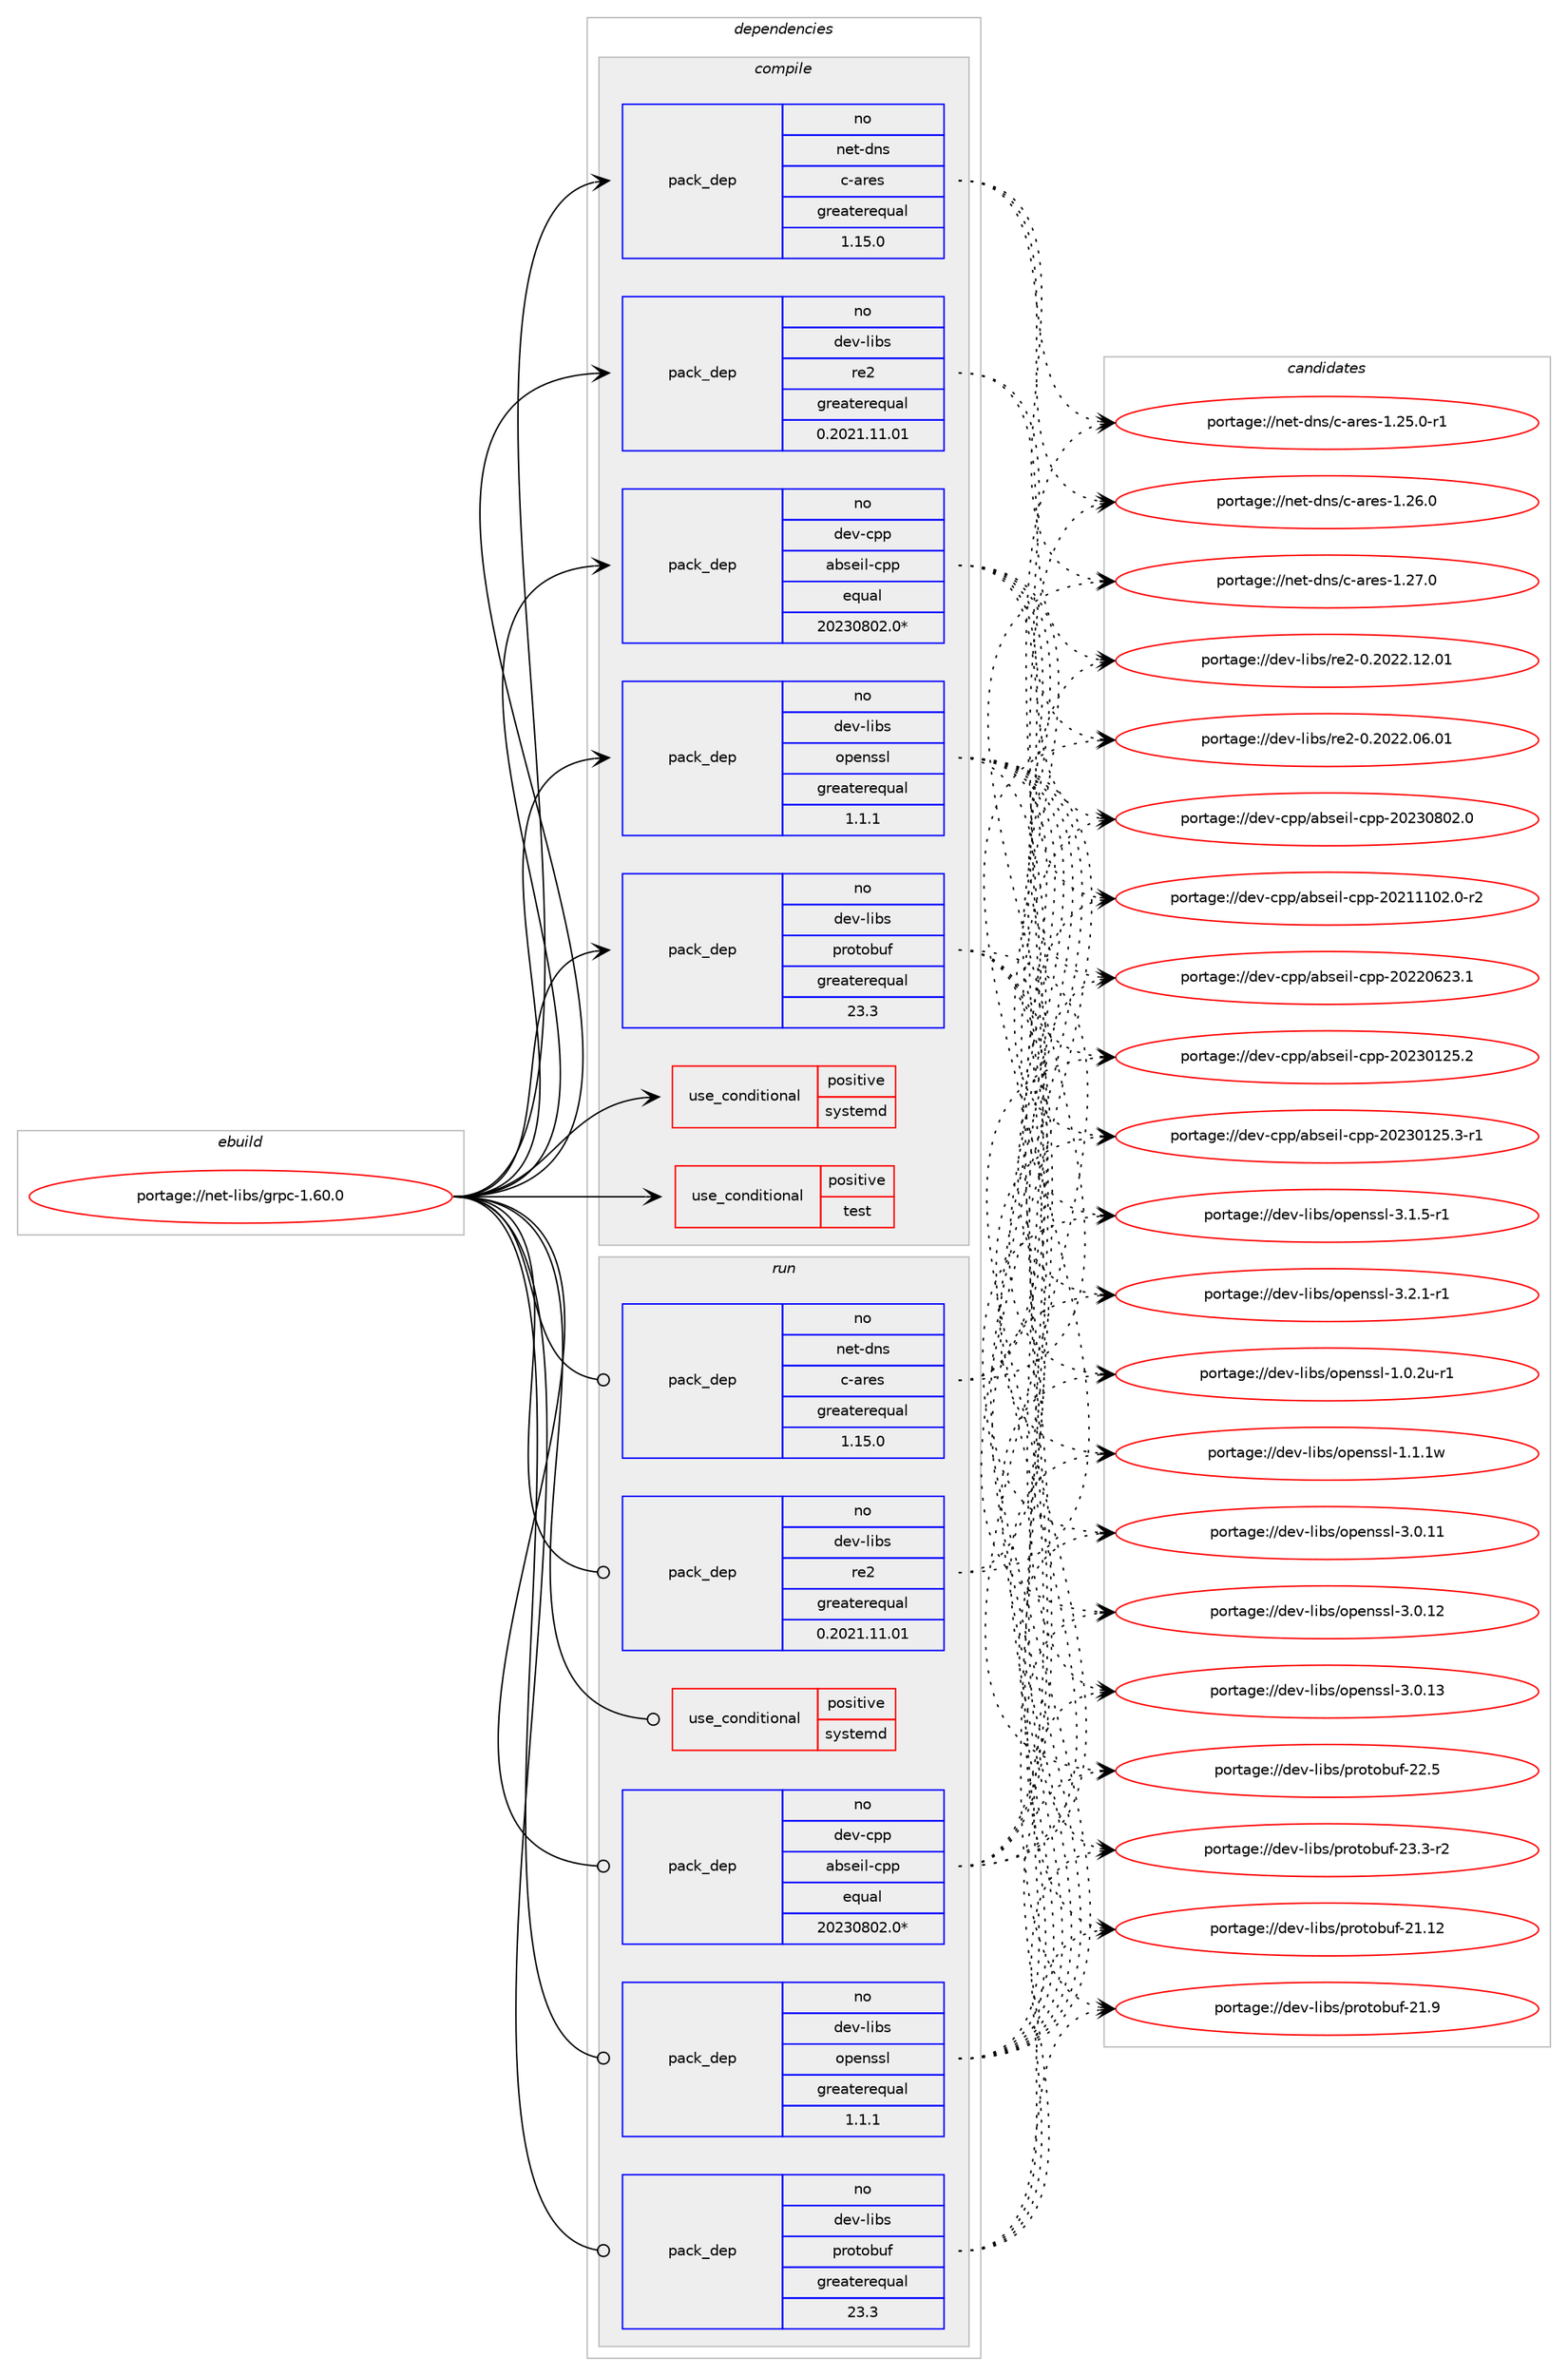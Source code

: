 digraph prolog {

# *************
# Graph options
# *************

newrank=true;
concentrate=true;
compound=true;
graph [rankdir=LR,fontname=Helvetica,fontsize=10,ranksep=1.5];#, ranksep=2.5, nodesep=0.2];
edge  [arrowhead=vee];
node  [fontname=Helvetica,fontsize=10];

# **********
# The ebuild
# **********

subgraph cluster_leftcol {
color=gray;
rank=same;
label=<<i>ebuild</i>>;
id [label="portage://net-libs/grpc-1.60.0", color=red, width=4, href="../net-libs/grpc-1.60.0.svg"];
}

# ****************
# The dependencies
# ****************

subgraph cluster_midcol {
color=gray;
label=<<i>dependencies</i>>;
subgraph cluster_compile {
fillcolor="#eeeeee";
style=filled;
label=<<i>compile</i>>;
subgraph cond2476 {
dependency3466 [label=<<TABLE BORDER="0" CELLBORDER="1" CELLSPACING="0" CELLPADDING="4"><TR><TD ROWSPAN="3" CELLPADDING="10">use_conditional</TD></TR><TR><TD>positive</TD></TR><TR><TD>systemd</TD></TR></TABLE>>, shape=none, color=red];
# *** BEGIN UNKNOWN DEPENDENCY TYPE (TODO) ***
# dependency3466 -> package_dependency(portage://net-libs/grpc-1.60.0,install,no,sys-apps,systemd,none,[,,],any_same_slot,[])
# *** END UNKNOWN DEPENDENCY TYPE (TODO) ***

}
id:e -> dependency3466:w [weight=20,style="solid",arrowhead="vee"];
subgraph cond2477 {
dependency3467 [label=<<TABLE BORDER="0" CELLBORDER="1" CELLSPACING="0" CELLPADDING="4"><TR><TD ROWSPAN="3" CELLPADDING="10">use_conditional</TD></TR><TR><TD>positive</TD></TR><TR><TD>test</TD></TR></TABLE>>, shape=none, color=red];
# *** BEGIN UNKNOWN DEPENDENCY TYPE (TODO) ***
# dependency3467 -> package_dependency(portage://net-libs/grpc-1.60.0,install,no,dev-cpp,benchmark,none,[,,],[],[])
# *** END UNKNOWN DEPENDENCY TYPE (TODO) ***

# *** BEGIN UNKNOWN DEPENDENCY TYPE (TODO) ***
# dependency3467 -> package_dependency(portage://net-libs/grpc-1.60.0,install,no,dev-cpp,gflags,none,[,,],[],[])
# *** END UNKNOWN DEPENDENCY TYPE (TODO) ***

}
id:e -> dependency3467:w [weight=20,style="solid",arrowhead="vee"];
subgraph pack951 {
dependency3468 [label=<<TABLE BORDER="0" CELLBORDER="1" CELLSPACING="0" CELLPADDING="4" WIDTH="220"><TR><TD ROWSPAN="6" CELLPADDING="30">pack_dep</TD></TR><TR><TD WIDTH="110">no</TD></TR><TR><TD>dev-cpp</TD></TR><TR><TD>abseil-cpp</TD></TR><TR><TD>equal</TD></TR><TR><TD>20230802.0*</TD></TR></TABLE>>, shape=none, color=blue];
}
id:e -> dependency3468:w [weight=20,style="solid",arrowhead="vee"];
subgraph pack952 {
dependency3469 [label=<<TABLE BORDER="0" CELLBORDER="1" CELLSPACING="0" CELLPADDING="4" WIDTH="220"><TR><TD ROWSPAN="6" CELLPADDING="30">pack_dep</TD></TR><TR><TD WIDTH="110">no</TD></TR><TR><TD>dev-libs</TD></TR><TR><TD>openssl</TD></TR><TR><TD>greaterequal</TD></TR><TR><TD>1.1.1</TD></TR></TABLE>>, shape=none, color=blue];
}
id:e -> dependency3469:w [weight=20,style="solid",arrowhead="vee"];
subgraph pack953 {
dependency3470 [label=<<TABLE BORDER="0" CELLBORDER="1" CELLSPACING="0" CELLPADDING="4" WIDTH="220"><TR><TD ROWSPAN="6" CELLPADDING="30">pack_dep</TD></TR><TR><TD WIDTH="110">no</TD></TR><TR><TD>dev-libs</TD></TR><TR><TD>protobuf</TD></TR><TR><TD>greaterequal</TD></TR><TR><TD>23.3</TD></TR></TABLE>>, shape=none, color=blue];
}
id:e -> dependency3470:w [weight=20,style="solid",arrowhead="vee"];
subgraph pack954 {
dependency3471 [label=<<TABLE BORDER="0" CELLBORDER="1" CELLSPACING="0" CELLPADDING="4" WIDTH="220"><TR><TD ROWSPAN="6" CELLPADDING="30">pack_dep</TD></TR><TR><TD WIDTH="110">no</TD></TR><TR><TD>dev-libs</TD></TR><TR><TD>re2</TD></TR><TR><TD>greaterequal</TD></TR><TR><TD>0.2021.11.01</TD></TR></TABLE>>, shape=none, color=blue];
}
id:e -> dependency3471:w [weight=20,style="solid",arrowhead="vee"];
# *** BEGIN UNKNOWN DEPENDENCY TYPE (TODO) ***
# id -> package_dependency(portage://net-libs/grpc-1.60.0,install,no,dev-libs,xxhash,none,[,,],[],[])
# *** END UNKNOWN DEPENDENCY TYPE (TODO) ***

subgraph pack955 {
dependency3472 [label=<<TABLE BORDER="0" CELLBORDER="1" CELLSPACING="0" CELLPADDING="4" WIDTH="220"><TR><TD ROWSPAN="6" CELLPADDING="30">pack_dep</TD></TR><TR><TD WIDTH="110">no</TD></TR><TR><TD>net-dns</TD></TR><TR><TD>c-ares</TD></TR><TR><TD>greaterequal</TD></TR><TR><TD>1.15.0</TD></TR></TABLE>>, shape=none, color=blue];
}
id:e -> dependency3472:w [weight=20,style="solid",arrowhead="vee"];
# *** BEGIN UNKNOWN DEPENDENCY TYPE (TODO) ***
# id -> package_dependency(portage://net-libs/grpc-1.60.0,install,no,sys-libs,zlib,none,[,,],any_same_slot,[])
# *** END UNKNOWN DEPENDENCY TYPE (TODO) ***

}
subgraph cluster_compileandrun {
fillcolor="#eeeeee";
style=filled;
label=<<i>compile and run</i>>;
}
subgraph cluster_run {
fillcolor="#eeeeee";
style=filled;
label=<<i>run</i>>;
subgraph cond2478 {
dependency3473 [label=<<TABLE BORDER="0" CELLBORDER="1" CELLSPACING="0" CELLPADDING="4"><TR><TD ROWSPAN="3" CELLPADDING="10">use_conditional</TD></TR><TR><TD>positive</TD></TR><TR><TD>systemd</TD></TR></TABLE>>, shape=none, color=red];
# *** BEGIN UNKNOWN DEPENDENCY TYPE (TODO) ***
# dependency3473 -> package_dependency(portage://net-libs/grpc-1.60.0,run,no,sys-apps,systemd,none,[,,],any_same_slot,[])
# *** END UNKNOWN DEPENDENCY TYPE (TODO) ***

}
id:e -> dependency3473:w [weight=20,style="solid",arrowhead="odot"];
subgraph pack956 {
dependency3474 [label=<<TABLE BORDER="0" CELLBORDER="1" CELLSPACING="0" CELLPADDING="4" WIDTH="220"><TR><TD ROWSPAN="6" CELLPADDING="30">pack_dep</TD></TR><TR><TD WIDTH="110">no</TD></TR><TR><TD>dev-cpp</TD></TR><TR><TD>abseil-cpp</TD></TR><TR><TD>equal</TD></TR><TR><TD>20230802.0*</TD></TR></TABLE>>, shape=none, color=blue];
}
id:e -> dependency3474:w [weight=20,style="solid",arrowhead="odot"];
subgraph pack957 {
dependency3475 [label=<<TABLE BORDER="0" CELLBORDER="1" CELLSPACING="0" CELLPADDING="4" WIDTH="220"><TR><TD ROWSPAN="6" CELLPADDING="30">pack_dep</TD></TR><TR><TD WIDTH="110">no</TD></TR><TR><TD>dev-libs</TD></TR><TR><TD>openssl</TD></TR><TR><TD>greaterequal</TD></TR><TR><TD>1.1.1</TD></TR></TABLE>>, shape=none, color=blue];
}
id:e -> dependency3475:w [weight=20,style="solid",arrowhead="odot"];
subgraph pack958 {
dependency3476 [label=<<TABLE BORDER="0" CELLBORDER="1" CELLSPACING="0" CELLPADDING="4" WIDTH="220"><TR><TD ROWSPAN="6" CELLPADDING="30">pack_dep</TD></TR><TR><TD WIDTH="110">no</TD></TR><TR><TD>dev-libs</TD></TR><TR><TD>protobuf</TD></TR><TR><TD>greaterequal</TD></TR><TR><TD>23.3</TD></TR></TABLE>>, shape=none, color=blue];
}
id:e -> dependency3476:w [weight=20,style="solid",arrowhead="odot"];
subgraph pack959 {
dependency3477 [label=<<TABLE BORDER="0" CELLBORDER="1" CELLSPACING="0" CELLPADDING="4" WIDTH="220"><TR><TD ROWSPAN="6" CELLPADDING="30">pack_dep</TD></TR><TR><TD WIDTH="110">no</TD></TR><TR><TD>dev-libs</TD></TR><TR><TD>re2</TD></TR><TR><TD>greaterequal</TD></TR><TR><TD>0.2021.11.01</TD></TR></TABLE>>, shape=none, color=blue];
}
id:e -> dependency3477:w [weight=20,style="solid",arrowhead="odot"];
# *** BEGIN UNKNOWN DEPENDENCY TYPE (TODO) ***
# id -> package_dependency(portage://net-libs/grpc-1.60.0,run,no,dev-libs,xxhash,none,[,,],[],[])
# *** END UNKNOWN DEPENDENCY TYPE (TODO) ***

subgraph pack960 {
dependency3478 [label=<<TABLE BORDER="0" CELLBORDER="1" CELLSPACING="0" CELLPADDING="4" WIDTH="220"><TR><TD ROWSPAN="6" CELLPADDING="30">pack_dep</TD></TR><TR><TD WIDTH="110">no</TD></TR><TR><TD>net-dns</TD></TR><TR><TD>c-ares</TD></TR><TR><TD>greaterequal</TD></TR><TR><TD>1.15.0</TD></TR></TABLE>>, shape=none, color=blue];
}
id:e -> dependency3478:w [weight=20,style="solid",arrowhead="odot"];
# *** BEGIN UNKNOWN DEPENDENCY TYPE (TODO) ***
# id -> package_dependency(portage://net-libs/grpc-1.60.0,run,no,sys-libs,zlib,none,[,,],any_same_slot,[])
# *** END UNKNOWN DEPENDENCY TYPE (TODO) ***

}
}

# **************
# The candidates
# **************

subgraph cluster_choices {
rank=same;
color=gray;
label=<<i>candidates</i>>;

subgraph choice951 {
color=black;
nodesep=1;
choice1001011184599112112479798115101105108459911211245504850494949485046484511450 [label="portage://dev-cpp/abseil-cpp-20211102.0-r2", color=red, width=4,href="../dev-cpp/abseil-cpp-20211102.0-r2.svg"];
choice100101118459911211247979811510110510845991121124550485050485450514649 [label="portage://dev-cpp/abseil-cpp-20220623.1", color=red, width=4,href="../dev-cpp/abseil-cpp-20220623.1.svg"];
choice100101118459911211247979811510110510845991121124550485051484950534650 [label="portage://dev-cpp/abseil-cpp-20230125.2", color=red, width=4,href="../dev-cpp/abseil-cpp-20230125.2.svg"];
choice1001011184599112112479798115101105108459911211245504850514849505346514511449 [label="portage://dev-cpp/abseil-cpp-20230125.3-r1", color=red, width=4,href="../dev-cpp/abseil-cpp-20230125.3-r1.svg"];
choice100101118459911211247979811510110510845991121124550485051485648504648 [label="portage://dev-cpp/abseil-cpp-20230802.0", color=red, width=4,href="../dev-cpp/abseil-cpp-20230802.0.svg"];
dependency3468:e -> choice1001011184599112112479798115101105108459911211245504850494949485046484511450:w [style=dotted,weight="100"];
dependency3468:e -> choice100101118459911211247979811510110510845991121124550485050485450514649:w [style=dotted,weight="100"];
dependency3468:e -> choice100101118459911211247979811510110510845991121124550485051484950534650:w [style=dotted,weight="100"];
dependency3468:e -> choice1001011184599112112479798115101105108459911211245504850514849505346514511449:w [style=dotted,weight="100"];
dependency3468:e -> choice100101118459911211247979811510110510845991121124550485051485648504648:w [style=dotted,weight="100"];
}
subgraph choice952 {
color=black;
nodesep=1;
choice1001011184510810598115471111121011101151151084549464846501174511449 [label="portage://dev-libs/openssl-1.0.2u-r1", color=red, width=4,href="../dev-libs/openssl-1.0.2u-r1.svg"];
choice100101118451081059811547111112101110115115108454946494649119 [label="portage://dev-libs/openssl-1.1.1w", color=red, width=4,href="../dev-libs/openssl-1.1.1w.svg"];
choice10010111845108105981154711111210111011511510845514648464949 [label="portage://dev-libs/openssl-3.0.11", color=red, width=4,href="../dev-libs/openssl-3.0.11.svg"];
choice10010111845108105981154711111210111011511510845514648464950 [label="portage://dev-libs/openssl-3.0.12", color=red, width=4,href="../dev-libs/openssl-3.0.12.svg"];
choice10010111845108105981154711111210111011511510845514648464951 [label="portage://dev-libs/openssl-3.0.13", color=red, width=4,href="../dev-libs/openssl-3.0.13.svg"];
choice1001011184510810598115471111121011101151151084551464946534511449 [label="portage://dev-libs/openssl-3.1.5-r1", color=red, width=4,href="../dev-libs/openssl-3.1.5-r1.svg"];
choice1001011184510810598115471111121011101151151084551465046494511449 [label="portage://dev-libs/openssl-3.2.1-r1", color=red, width=4,href="../dev-libs/openssl-3.2.1-r1.svg"];
dependency3469:e -> choice1001011184510810598115471111121011101151151084549464846501174511449:w [style=dotted,weight="100"];
dependency3469:e -> choice100101118451081059811547111112101110115115108454946494649119:w [style=dotted,weight="100"];
dependency3469:e -> choice10010111845108105981154711111210111011511510845514648464949:w [style=dotted,weight="100"];
dependency3469:e -> choice10010111845108105981154711111210111011511510845514648464950:w [style=dotted,weight="100"];
dependency3469:e -> choice10010111845108105981154711111210111011511510845514648464951:w [style=dotted,weight="100"];
dependency3469:e -> choice1001011184510810598115471111121011101151151084551464946534511449:w [style=dotted,weight="100"];
dependency3469:e -> choice1001011184510810598115471111121011101151151084551465046494511449:w [style=dotted,weight="100"];
}
subgraph choice953 {
color=black;
nodesep=1;
choice10010111845108105981154711211411111611198117102455049464950 [label="portage://dev-libs/protobuf-21.12", color=red, width=4,href="../dev-libs/protobuf-21.12.svg"];
choice100101118451081059811547112114111116111981171024550494657 [label="portage://dev-libs/protobuf-21.9", color=red, width=4,href="../dev-libs/protobuf-21.9.svg"];
choice100101118451081059811547112114111116111981171024550504653 [label="portage://dev-libs/protobuf-22.5", color=red, width=4,href="../dev-libs/protobuf-22.5.svg"];
choice1001011184510810598115471121141111161119811710245505146514511450 [label="portage://dev-libs/protobuf-23.3-r2", color=red, width=4,href="../dev-libs/protobuf-23.3-r2.svg"];
dependency3470:e -> choice10010111845108105981154711211411111611198117102455049464950:w [style=dotted,weight="100"];
dependency3470:e -> choice100101118451081059811547112114111116111981171024550494657:w [style=dotted,weight="100"];
dependency3470:e -> choice100101118451081059811547112114111116111981171024550504653:w [style=dotted,weight="100"];
dependency3470:e -> choice1001011184510810598115471121141111161119811710245505146514511450:w [style=dotted,weight="100"];
}
subgraph choice954 {
color=black;
nodesep=1;
choice1001011184510810598115471141015045484650485050464854464849 [label="portage://dev-libs/re2-0.2022.06.01", color=red, width=4,href="../dev-libs/re2-0.2022.06.01.svg"];
choice1001011184510810598115471141015045484650485050464950464849 [label="portage://dev-libs/re2-0.2022.12.01", color=red, width=4,href="../dev-libs/re2-0.2022.12.01.svg"];
dependency3471:e -> choice1001011184510810598115471141015045484650485050464854464849:w [style=dotted,weight="100"];
dependency3471:e -> choice1001011184510810598115471141015045484650485050464950464849:w [style=dotted,weight="100"];
}
subgraph choice955 {
color=black;
nodesep=1;
choice1101011164510011011547994597114101115454946505346484511449 [label="portage://net-dns/c-ares-1.25.0-r1", color=red, width=4,href="../net-dns/c-ares-1.25.0-r1.svg"];
choice110101116451001101154799459711410111545494650544648 [label="portage://net-dns/c-ares-1.26.0", color=red, width=4,href="../net-dns/c-ares-1.26.0.svg"];
choice110101116451001101154799459711410111545494650554648 [label="portage://net-dns/c-ares-1.27.0", color=red, width=4,href="../net-dns/c-ares-1.27.0.svg"];
dependency3472:e -> choice1101011164510011011547994597114101115454946505346484511449:w [style=dotted,weight="100"];
dependency3472:e -> choice110101116451001101154799459711410111545494650544648:w [style=dotted,weight="100"];
dependency3472:e -> choice110101116451001101154799459711410111545494650554648:w [style=dotted,weight="100"];
}
subgraph choice956 {
color=black;
nodesep=1;
choice1001011184599112112479798115101105108459911211245504850494949485046484511450 [label="portage://dev-cpp/abseil-cpp-20211102.0-r2", color=red, width=4,href="../dev-cpp/abseil-cpp-20211102.0-r2.svg"];
choice100101118459911211247979811510110510845991121124550485050485450514649 [label="portage://dev-cpp/abseil-cpp-20220623.1", color=red, width=4,href="../dev-cpp/abseil-cpp-20220623.1.svg"];
choice100101118459911211247979811510110510845991121124550485051484950534650 [label="portage://dev-cpp/abseil-cpp-20230125.2", color=red, width=4,href="../dev-cpp/abseil-cpp-20230125.2.svg"];
choice1001011184599112112479798115101105108459911211245504850514849505346514511449 [label="portage://dev-cpp/abseil-cpp-20230125.3-r1", color=red, width=4,href="../dev-cpp/abseil-cpp-20230125.3-r1.svg"];
choice100101118459911211247979811510110510845991121124550485051485648504648 [label="portage://dev-cpp/abseil-cpp-20230802.0", color=red, width=4,href="../dev-cpp/abseil-cpp-20230802.0.svg"];
dependency3474:e -> choice1001011184599112112479798115101105108459911211245504850494949485046484511450:w [style=dotted,weight="100"];
dependency3474:e -> choice100101118459911211247979811510110510845991121124550485050485450514649:w [style=dotted,weight="100"];
dependency3474:e -> choice100101118459911211247979811510110510845991121124550485051484950534650:w [style=dotted,weight="100"];
dependency3474:e -> choice1001011184599112112479798115101105108459911211245504850514849505346514511449:w [style=dotted,weight="100"];
dependency3474:e -> choice100101118459911211247979811510110510845991121124550485051485648504648:w [style=dotted,weight="100"];
}
subgraph choice957 {
color=black;
nodesep=1;
choice1001011184510810598115471111121011101151151084549464846501174511449 [label="portage://dev-libs/openssl-1.0.2u-r1", color=red, width=4,href="../dev-libs/openssl-1.0.2u-r1.svg"];
choice100101118451081059811547111112101110115115108454946494649119 [label="portage://dev-libs/openssl-1.1.1w", color=red, width=4,href="../dev-libs/openssl-1.1.1w.svg"];
choice10010111845108105981154711111210111011511510845514648464949 [label="portage://dev-libs/openssl-3.0.11", color=red, width=4,href="../dev-libs/openssl-3.0.11.svg"];
choice10010111845108105981154711111210111011511510845514648464950 [label="portage://dev-libs/openssl-3.0.12", color=red, width=4,href="../dev-libs/openssl-3.0.12.svg"];
choice10010111845108105981154711111210111011511510845514648464951 [label="portage://dev-libs/openssl-3.0.13", color=red, width=4,href="../dev-libs/openssl-3.0.13.svg"];
choice1001011184510810598115471111121011101151151084551464946534511449 [label="portage://dev-libs/openssl-3.1.5-r1", color=red, width=4,href="../dev-libs/openssl-3.1.5-r1.svg"];
choice1001011184510810598115471111121011101151151084551465046494511449 [label="portage://dev-libs/openssl-3.2.1-r1", color=red, width=4,href="../dev-libs/openssl-3.2.1-r1.svg"];
dependency3475:e -> choice1001011184510810598115471111121011101151151084549464846501174511449:w [style=dotted,weight="100"];
dependency3475:e -> choice100101118451081059811547111112101110115115108454946494649119:w [style=dotted,weight="100"];
dependency3475:e -> choice10010111845108105981154711111210111011511510845514648464949:w [style=dotted,weight="100"];
dependency3475:e -> choice10010111845108105981154711111210111011511510845514648464950:w [style=dotted,weight="100"];
dependency3475:e -> choice10010111845108105981154711111210111011511510845514648464951:w [style=dotted,weight="100"];
dependency3475:e -> choice1001011184510810598115471111121011101151151084551464946534511449:w [style=dotted,weight="100"];
dependency3475:e -> choice1001011184510810598115471111121011101151151084551465046494511449:w [style=dotted,weight="100"];
}
subgraph choice958 {
color=black;
nodesep=1;
choice10010111845108105981154711211411111611198117102455049464950 [label="portage://dev-libs/protobuf-21.12", color=red, width=4,href="../dev-libs/protobuf-21.12.svg"];
choice100101118451081059811547112114111116111981171024550494657 [label="portage://dev-libs/protobuf-21.9", color=red, width=4,href="../dev-libs/protobuf-21.9.svg"];
choice100101118451081059811547112114111116111981171024550504653 [label="portage://dev-libs/protobuf-22.5", color=red, width=4,href="../dev-libs/protobuf-22.5.svg"];
choice1001011184510810598115471121141111161119811710245505146514511450 [label="portage://dev-libs/protobuf-23.3-r2", color=red, width=4,href="../dev-libs/protobuf-23.3-r2.svg"];
dependency3476:e -> choice10010111845108105981154711211411111611198117102455049464950:w [style=dotted,weight="100"];
dependency3476:e -> choice100101118451081059811547112114111116111981171024550494657:w [style=dotted,weight="100"];
dependency3476:e -> choice100101118451081059811547112114111116111981171024550504653:w [style=dotted,weight="100"];
dependency3476:e -> choice1001011184510810598115471121141111161119811710245505146514511450:w [style=dotted,weight="100"];
}
subgraph choice959 {
color=black;
nodesep=1;
choice1001011184510810598115471141015045484650485050464854464849 [label="portage://dev-libs/re2-0.2022.06.01", color=red, width=4,href="../dev-libs/re2-0.2022.06.01.svg"];
choice1001011184510810598115471141015045484650485050464950464849 [label="portage://dev-libs/re2-0.2022.12.01", color=red, width=4,href="../dev-libs/re2-0.2022.12.01.svg"];
dependency3477:e -> choice1001011184510810598115471141015045484650485050464854464849:w [style=dotted,weight="100"];
dependency3477:e -> choice1001011184510810598115471141015045484650485050464950464849:w [style=dotted,weight="100"];
}
subgraph choice960 {
color=black;
nodesep=1;
choice1101011164510011011547994597114101115454946505346484511449 [label="portage://net-dns/c-ares-1.25.0-r1", color=red, width=4,href="../net-dns/c-ares-1.25.0-r1.svg"];
choice110101116451001101154799459711410111545494650544648 [label="portage://net-dns/c-ares-1.26.0", color=red, width=4,href="../net-dns/c-ares-1.26.0.svg"];
choice110101116451001101154799459711410111545494650554648 [label="portage://net-dns/c-ares-1.27.0", color=red, width=4,href="../net-dns/c-ares-1.27.0.svg"];
dependency3478:e -> choice1101011164510011011547994597114101115454946505346484511449:w [style=dotted,weight="100"];
dependency3478:e -> choice110101116451001101154799459711410111545494650544648:w [style=dotted,weight="100"];
dependency3478:e -> choice110101116451001101154799459711410111545494650554648:w [style=dotted,weight="100"];
}
}

}
